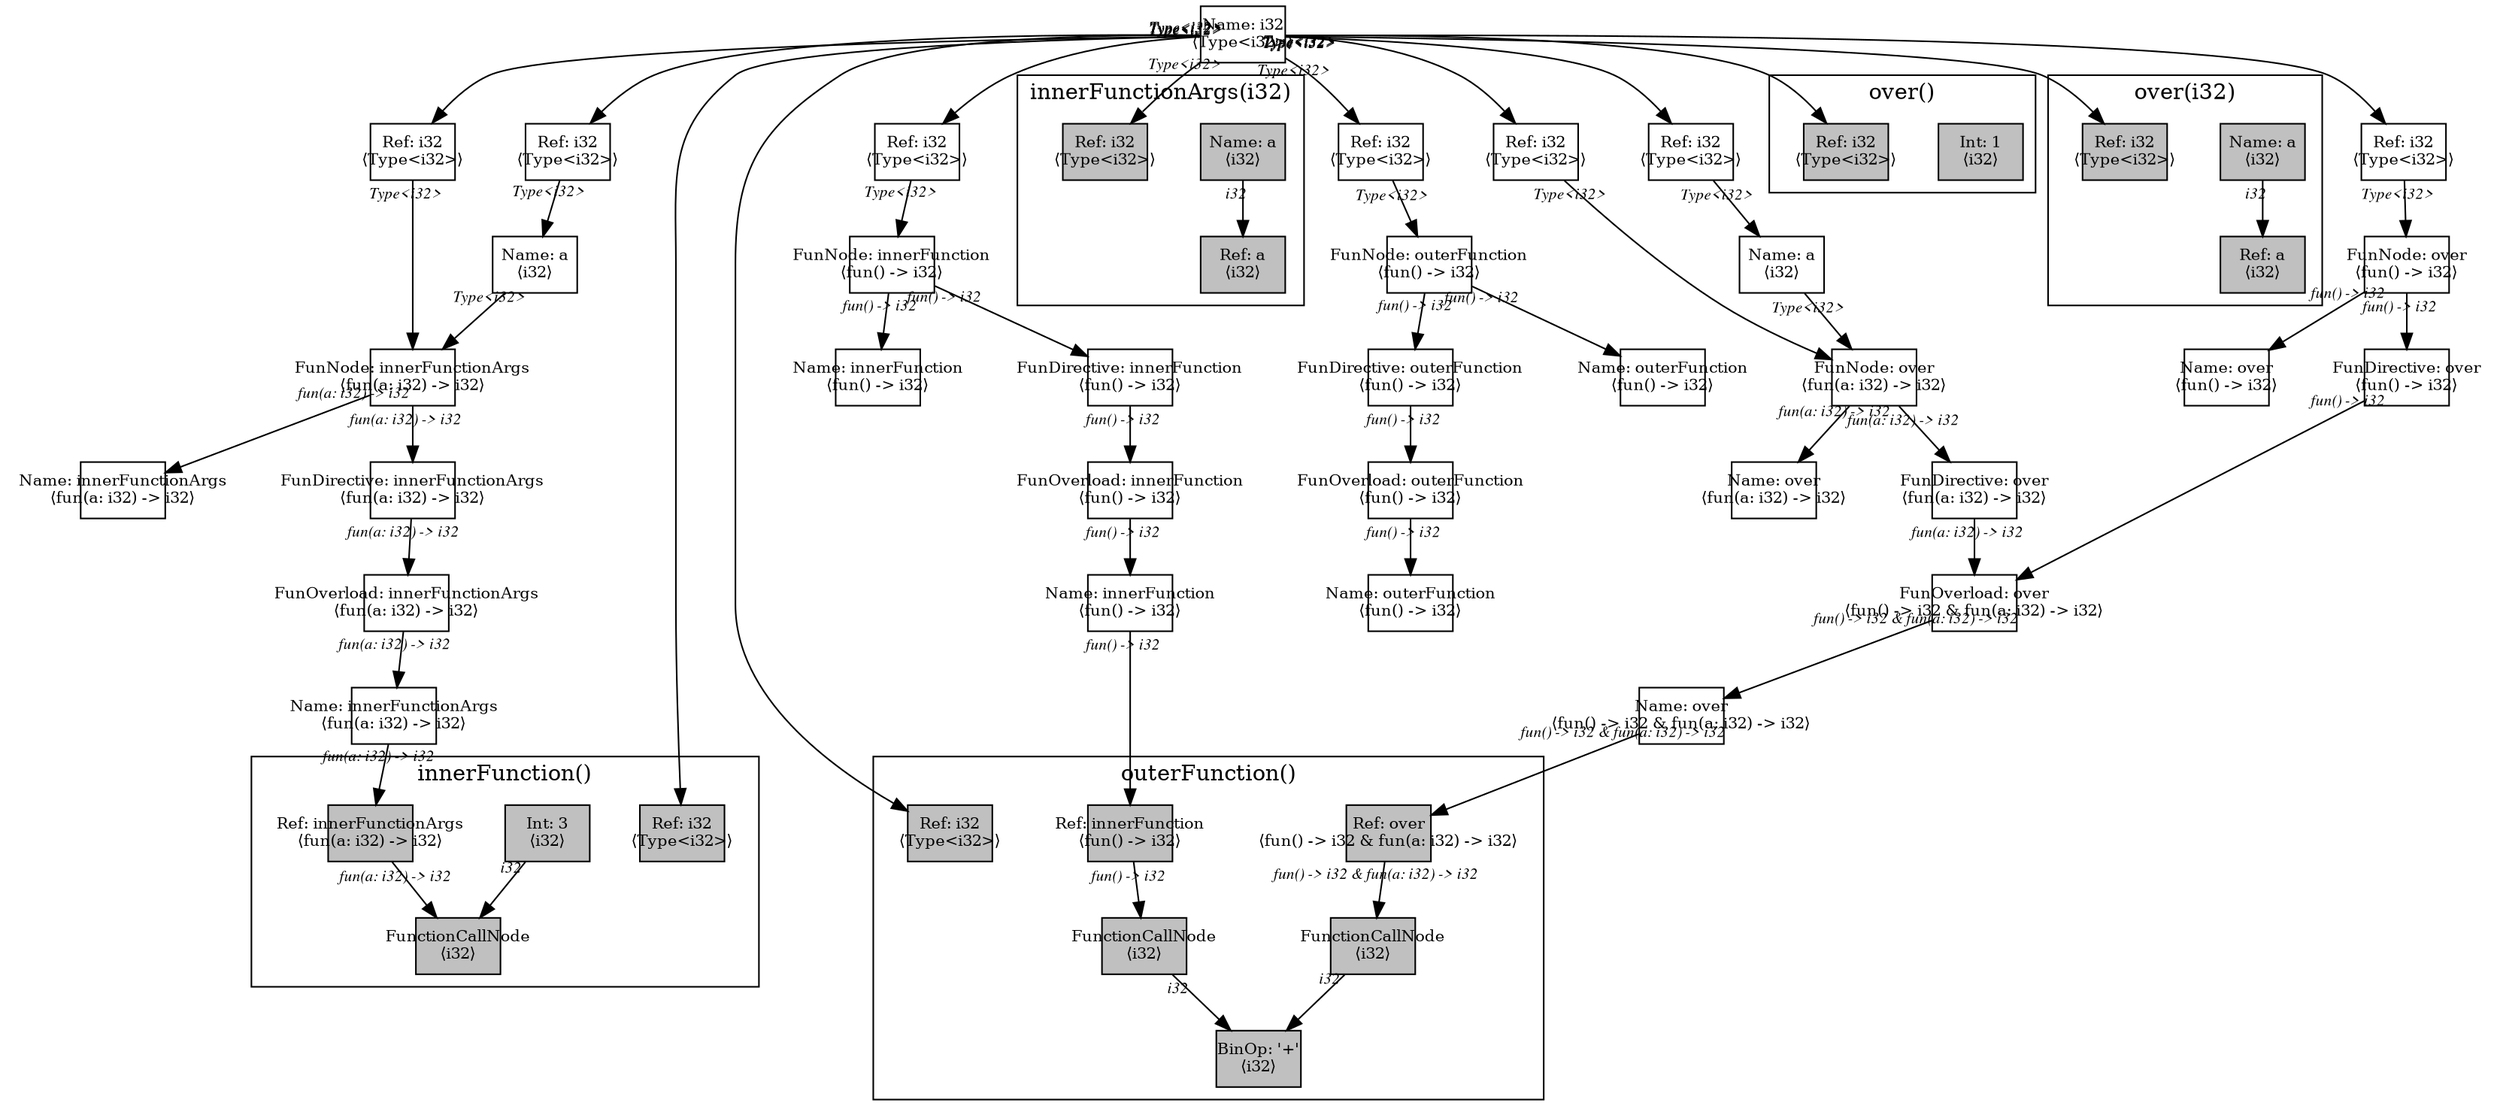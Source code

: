 digraph Document {
  node [shape=box,fixedsize=shape fontsize=10]
  1 [label="Name: i32\n⟨Type<i32>⟩", fillcolor=grey];
  2 [label="FunOverload: innerFunctionArgs\n⟨fun(a: i32) -> i32⟩", fillcolor=grey];
  3 [label="FunDirective: innerFunctionArgs\n⟨fun(a: i32) -> i32⟩", fillcolor=grey];
  4 [label="FunNode: innerFunctionArgs\n⟨fun(a: i32) -> i32⟩", fillcolor=grey];
  5 [label="Ref: i32\n⟨Type<i32>⟩", fillcolor=grey];
  6 [label="Name: a\n⟨i32⟩", fillcolor=grey];
  7 [label="Ref: i32\n⟨Type<i32>⟩", fillcolor=grey];
  8 [label="Name: innerFunctionArgs\n⟨fun(a: i32) -> i32⟩", fillcolor=grey];
  9 [label="Name: innerFunctionArgs\n⟨fun(a: i32) -> i32⟩", fillcolor=grey];
  10 [label="FunOverload: innerFunction\n⟨fun() -> i32⟩", fillcolor=grey];
  11 [label="FunDirective: innerFunction\n⟨fun() -> i32⟩", fillcolor=grey];
  12 [label="FunNode: innerFunction\n⟨fun() -> i32⟩", fillcolor=grey];
  13 [label="Ref: i32\n⟨Type<i32>⟩", fillcolor=grey];
  14 [label="Name: innerFunction\n⟨fun() -> i32⟩", fillcolor=grey];
  15 [label="Name: innerFunction\n⟨fun() -> i32⟩", fillcolor=grey];
  16 [label="FunOverload: over\n⟨fun() -> i32 & fun(a: i32) -> i32⟩", fillcolor=grey];
  17 [label="FunDirective: over\n⟨fun() -> i32⟩", fillcolor=grey];
  18 [label="FunNode: over\n⟨fun() -> i32⟩", fillcolor=grey];
  19 [label="Ref: i32\n⟨Type<i32>⟩", fillcolor=grey];
  20 [label="Name: over\n⟨fun() -> i32⟩", fillcolor=grey];
  21 [label="FunDirective: over\n⟨fun(a: i32) -> i32⟩", fillcolor=grey];
  22 [label="FunNode: over\n⟨fun(a: i32) -> i32⟩", fillcolor=grey];
  23 [label="Ref: i32\n⟨Type<i32>⟩", fillcolor=grey];
  24 [label="Name: a\n⟨i32⟩", fillcolor=grey];
  25 [label="Ref: i32\n⟨Type<i32>⟩", fillcolor=grey];
  26 [label="Name: over\n⟨fun(a: i32) -> i32⟩", fillcolor=grey];
  27 [label="Name: over\n⟨fun() -> i32 & fun(a: i32) -> i32⟩", fillcolor=grey];
  28 [label="FunOverload: outerFunction\n⟨fun() -> i32⟩", fillcolor=grey];
  29 [label="FunDirective: outerFunction\n⟨fun() -> i32⟩", fillcolor=grey];
  30 [label="FunNode: outerFunction\n⟨fun() -> i32⟩", fillcolor=grey];
  31 [label="Ref: i32\n⟨Type<i32>⟩", fillcolor=grey];
  32 [label="Name: outerFunction\n⟨fun() -> i32⟩", fillcolor=grey];
  33 [label="Name: outerFunction\n⟨fun() -> i32⟩", fillcolor=grey];
  subgraph cluster0 {
    node [style=filled, fillcolor=grey];
    34 [label="Name: a\n⟨i32⟩", fillcolor=grey];
    35 [label="Ref: a\n⟨i32⟩", fillcolor=grey];
    36 [label="Ref: i32\n⟨Type<i32>⟩", fillcolor=grey];
    34 -> 35[taillabel="i32" labeldistance="1" fontname="times  italic" fontsize = 10 color="black" ];
  label = "innerFunctionArgs(i32)";
}
  subgraph cluster1 {
    node [style=filled, fillcolor=grey];
    37 [label="FunctionCallNode\n⟨i32⟩", fillcolor=grey];
    38 [label="Ref: innerFunctionArgs\n⟨fun(a: i32) -> i32⟩", fillcolor=grey];
    39 [label="Int: 3\n⟨i32⟩", fillcolor=grey];
    40 [label="Ref: i32\n⟨Type<i32>⟩", fillcolor=grey];
    38 -> 37[taillabel="fun(a: i32) -> i32" labeldistance="1" fontname="times  italic" fontsize = 10 color="black" ];
    39 -> 37[taillabel="i32" labeldistance="1" fontname="times  italic" fontsize = 10 color="black" ];
  label = "innerFunction()";
}
  subgraph cluster2 {
    node [style=filled, fillcolor=grey];
    41 [label="Int: 1\n⟨i32⟩", fillcolor=grey];
    42 [label="Ref: i32\n⟨Type<i32>⟩", fillcolor=grey];
  label = "over()";
}
  subgraph cluster3 {
    node [style=filled, fillcolor=grey];
    43 [label="Name: a\n⟨i32⟩", fillcolor=grey];
    44 [label="Ref: a\n⟨i32⟩", fillcolor=grey];
    45 [label="Ref: i32\n⟨Type<i32>⟩", fillcolor=grey];
    43 -> 44[taillabel="i32" labeldistance="1" fontname="times  italic" fontsize = 10 color="black" ];
  label = "over(i32)";
}
  subgraph cluster4 {
    node [style=filled, fillcolor=grey];
    46 [label="BinOp: '+'\n⟨i32⟩", fillcolor=grey];
    47 [label="FunctionCallNode\n⟨i32⟩", fillcolor=grey];
    48 [label="Ref: innerFunction\n⟨fun() -> i32⟩", fillcolor=grey];
    49 [label="FunctionCallNode\n⟨i32⟩", fillcolor=grey];
    50 [label="Ref: over\n⟨fun() -> i32 & fun(a: i32) -> i32⟩", fillcolor=grey];
    51 [label="Ref: i32\n⟨Type<i32>⟩", fillcolor=grey];
    47 -> 46[taillabel="i32" labeldistance="1" fontname="times  italic" fontsize = 10 color="black" ];
    48 -> 47[taillabel="fun() -> i32" labeldistance="1" fontname="times  italic" fontsize = 10 color="black" ];
    49 -> 46[taillabel="i32" labeldistance="1" fontname="times  italic" fontsize = 10 color="black" ];
    50 -> 49[taillabel="fun() -> i32 & fun(a: i32) -> i32" labeldistance="1" fontname="times  italic" fontsize = 10 color="black" ];
  label = "outerFunction()";
}
  1 -> 5[taillabel="Type<i32>" labeldistance="1" fontname="times  italic" fontsize = 10 color="black" ];
  1 -> 7[taillabel="Type<i32>" labeldistance="1" fontname="times  italic" fontsize = 10 color="black" ];
  1 -> 13[taillabel="Type<i32>" labeldistance="1" fontname="times  italic" fontsize = 10 color="black" ];
  1 -> 19[taillabel="Type<i32>" labeldistance="1" fontname="times  italic" fontsize = 10 color="black" ];
  1 -> 23[taillabel="Type<i32>" labeldistance="1" fontname="times  italic" fontsize = 10 color="black" ];
  1 -> 25[taillabel="Type<i32>" labeldistance="1" fontname="times  italic" fontsize = 10 color="black" ];
  1 -> 31[taillabel="Type<i32>" labeldistance="1" fontname="times  italic" fontsize = 10 color="black" ];
  1 -> 36[taillabel="Type<i32>" labeldistance="1" fontname="times  italic" fontsize = 10 color="black" ];
  1 -> 40[taillabel="Type<i32>" labeldistance="1" fontname="times  italic" fontsize = 10 color="black" ];
  1 -> 42[taillabel="Type<i32>" labeldistance="1" fontname="times  italic" fontsize = 10 color="black" ];
  1 -> 45[taillabel="Type<i32>" labeldistance="1" fontname="times  italic" fontsize = 10 color="black" ];
  1 -> 51[taillabel="Type<i32>" labeldistance="1" fontname="times  italic" fontsize = 10 color="black" ];
  2 -> 9[taillabel="fun(a: i32) -> i32" labeldistance="1" fontname="times  italic" fontsize = 10 color="black" ];
  3 -> 2[taillabel="fun(a: i32) -> i32" labeldistance="1" fontname="times  italic" fontsize = 10 color="black" ];
  4 -> 8[taillabel="fun(a: i32) -> i32" labeldistance="1" fontname="times  italic" fontsize = 10 color="black" ];
  4 -> 3[taillabel="fun(a: i32) -> i32" labeldistance="1" fontname="times  italic" fontsize = 10 color="black" ];
  5 -> 6[taillabel="Type<i32>" labeldistance="1" fontname="times  italic" fontsize = 10 color="black" ];
  6 -> 4[taillabel="Type<i32>" labeldistance="1" fontname="times  italic" fontsize = 10 color="black" ];
  7 -> 4[taillabel="Type<i32>" labeldistance="1" fontname="times  italic" fontsize = 10 color="black" ];
  9 -> 38[taillabel="fun(a: i32) -> i32" labeldistance="1" fontname="times  italic" fontsize = 10 color="black" ];
  10 -> 15[taillabel="fun() -> i32" labeldistance="1" fontname="times  italic" fontsize = 10 color="black" ];
  11 -> 10[taillabel="fun() -> i32" labeldistance="1" fontname="times  italic" fontsize = 10 color="black" ];
  12 -> 14[taillabel="fun() -> i32" labeldistance="1" fontname="times  italic" fontsize = 10 color="black" ];
  12 -> 11[taillabel="fun() -> i32" labeldistance="1" fontname="times  italic" fontsize = 10 color="black" ];
  13 -> 12[taillabel="Type<i32>" labeldistance="1" fontname="times  italic" fontsize = 10 color="black" ];
  15 -> 48[taillabel="fun() -> i32" labeldistance="1" fontname="times  italic" fontsize = 10 color="black" ];
  16 -> 27[taillabel="fun() -> i32 & fun(a: i32) -> i32" labeldistance="1" fontname="times  italic" fontsize = 10 color="black" ];
  17 -> 16[taillabel="fun() -> i32" labeldistance="1" fontname="times  italic" fontsize = 10 color="black" ];
  18 -> 20[taillabel="fun() -> i32" labeldistance="1" fontname="times  italic" fontsize = 10 color="black" ];
  18 -> 17[taillabel="fun() -> i32" labeldistance="1" fontname="times  italic" fontsize = 10 color="black" ];
  19 -> 18[taillabel="Type<i32>" labeldistance="1" fontname="times  italic" fontsize = 10 color="black" ];
  21 -> 16[taillabel="fun(a: i32) -> i32" labeldistance="1" fontname="times  italic" fontsize = 10 color="black" ];
  22 -> 26[taillabel="fun(a: i32) -> i32" labeldistance="1" fontname="times  italic" fontsize = 10 color="black" ];
  22 -> 21[taillabel="fun(a: i32) -> i32" labeldistance="1" fontname="times  italic" fontsize = 10 color="black" ];
  23 -> 24[taillabel="Type<i32>" labeldistance="1" fontname="times  italic" fontsize = 10 color="black" ];
  24 -> 22[taillabel="Type<i32>" labeldistance="1" fontname="times  italic" fontsize = 10 color="black" ];
  25 -> 22[taillabel="Type<i32>" labeldistance="1" fontname="times  italic" fontsize = 10 color="black" ];
  27 -> 50[taillabel="fun() -> i32 & fun(a: i32) -> i32" labeldistance="1" fontname="times  italic" fontsize = 10 color="black" ];
  28 -> 33[taillabel="fun() -> i32" labeldistance="1" fontname="times  italic" fontsize = 10 color="black" ];
  29 -> 28[taillabel="fun() -> i32" labeldistance="1" fontname="times  italic" fontsize = 10 color="black" ];
  30 -> 32[taillabel="fun() -> i32" labeldistance="1" fontname="times  italic" fontsize = 10 color="black" ];
  30 -> 29[taillabel="fun() -> i32" labeldistance="1" fontname="times  italic" fontsize = 10 color="black" ];
  31 -> 30[taillabel="Type<i32>" labeldistance="1" fontname="times  italic" fontsize = 10 color="black" ];
  label="";
}
